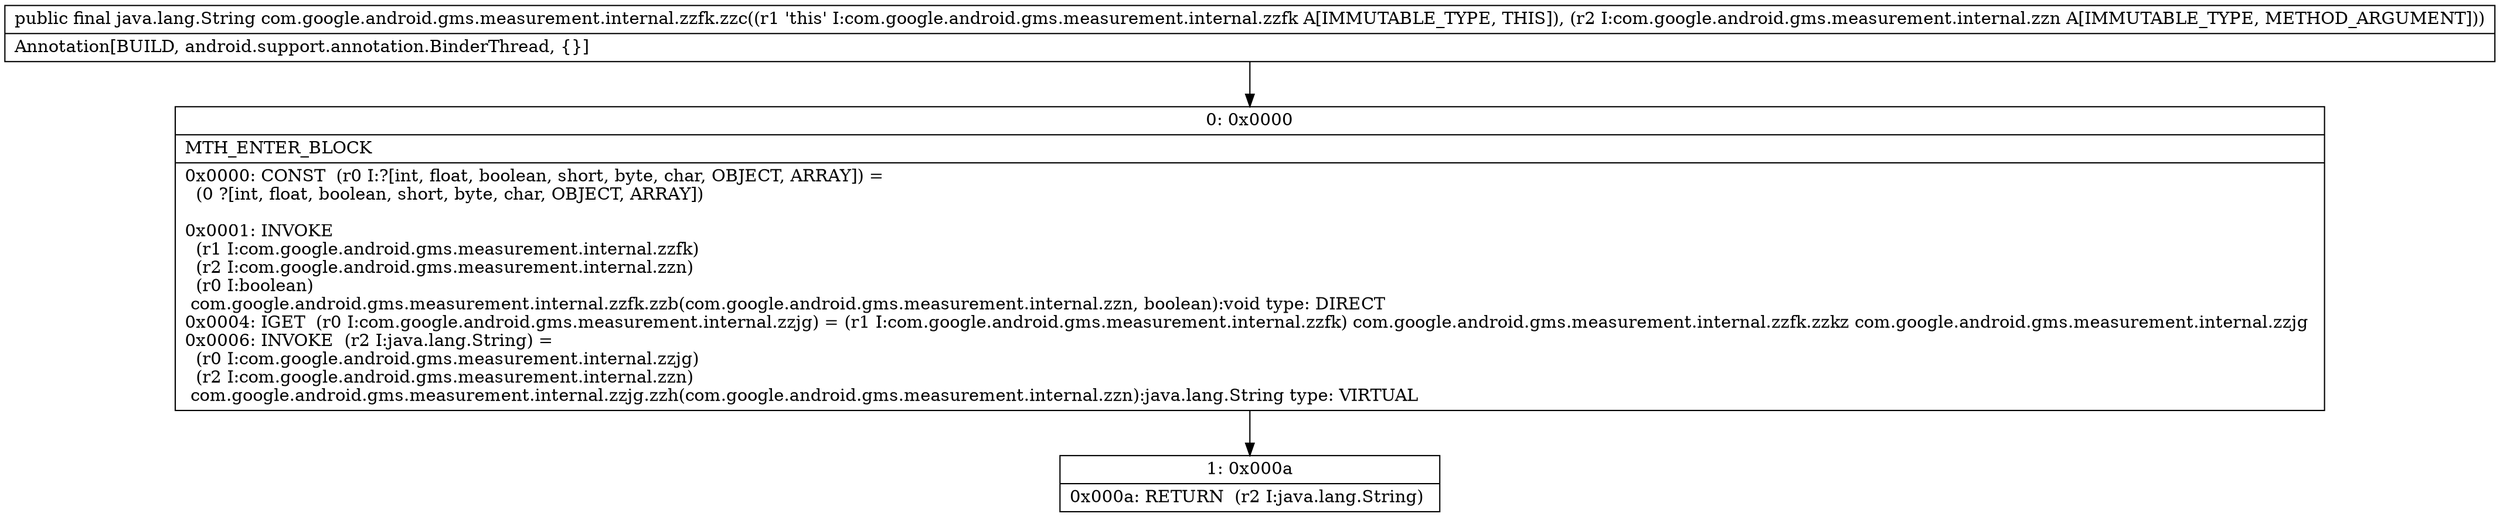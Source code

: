 digraph "CFG forcom.google.android.gms.measurement.internal.zzfk.zzc(Lcom\/google\/android\/gms\/measurement\/internal\/zzn;)Ljava\/lang\/String;" {
Node_0 [shape=record,label="{0\:\ 0x0000|MTH_ENTER_BLOCK\l|0x0000: CONST  (r0 I:?[int, float, boolean, short, byte, char, OBJECT, ARRAY]) = \l  (0 ?[int, float, boolean, short, byte, char, OBJECT, ARRAY])\l \l0x0001: INVOKE  \l  (r1 I:com.google.android.gms.measurement.internal.zzfk)\l  (r2 I:com.google.android.gms.measurement.internal.zzn)\l  (r0 I:boolean)\l com.google.android.gms.measurement.internal.zzfk.zzb(com.google.android.gms.measurement.internal.zzn, boolean):void type: DIRECT \l0x0004: IGET  (r0 I:com.google.android.gms.measurement.internal.zzjg) = (r1 I:com.google.android.gms.measurement.internal.zzfk) com.google.android.gms.measurement.internal.zzfk.zzkz com.google.android.gms.measurement.internal.zzjg \l0x0006: INVOKE  (r2 I:java.lang.String) = \l  (r0 I:com.google.android.gms.measurement.internal.zzjg)\l  (r2 I:com.google.android.gms.measurement.internal.zzn)\l com.google.android.gms.measurement.internal.zzjg.zzh(com.google.android.gms.measurement.internal.zzn):java.lang.String type: VIRTUAL \l}"];
Node_1 [shape=record,label="{1\:\ 0x000a|0x000a: RETURN  (r2 I:java.lang.String) \l}"];
MethodNode[shape=record,label="{public final java.lang.String com.google.android.gms.measurement.internal.zzfk.zzc((r1 'this' I:com.google.android.gms.measurement.internal.zzfk A[IMMUTABLE_TYPE, THIS]), (r2 I:com.google.android.gms.measurement.internal.zzn A[IMMUTABLE_TYPE, METHOD_ARGUMENT]))  | Annotation[BUILD, android.support.annotation.BinderThread, \{\}]\l}"];
MethodNode -> Node_0;
Node_0 -> Node_1;
}

